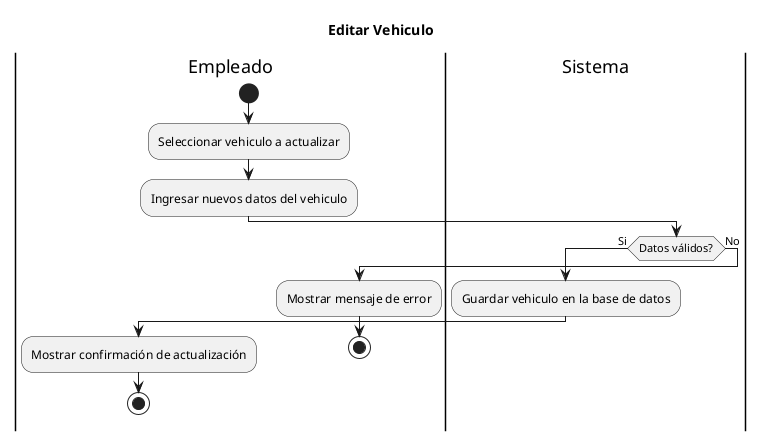 @startuml da_editar_vehiculo
Title Editar Vehiculo
|Empleado|
start
:Seleccionar vehiculo a actualizar;
:Ingresar nuevos datos del vehiculo;
|Sistema|
if (Datos válidos?) is (Si) then
:Guardar vehiculo en la base de datos;
|Empleado|
:Mostrar confirmación de actualización;
stop
else (No)
|Empleado|
:Mostrar mensaje de error;
stop
@enduml
